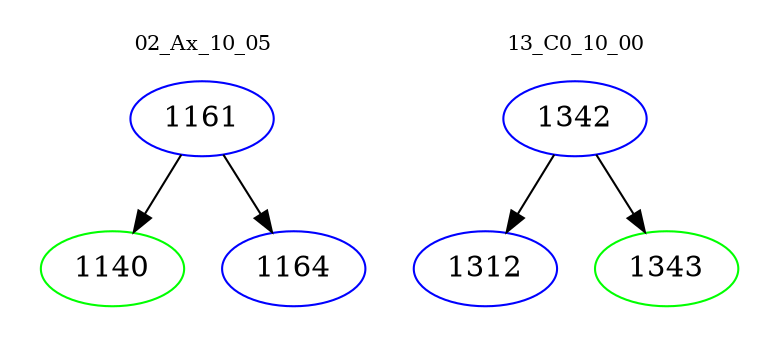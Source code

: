 digraph{
subgraph cluster_0 {
color = white
label = "02_Ax_10_05";
fontsize=10;
T0_1161 [label="1161", color="blue"]
T0_1161 -> T0_1140 [color="black"]
T0_1140 [label="1140", color="green"]
T0_1161 -> T0_1164 [color="black"]
T0_1164 [label="1164", color="blue"]
}
subgraph cluster_1 {
color = white
label = "13_C0_10_00";
fontsize=10;
T1_1342 [label="1342", color="blue"]
T1_1342 -> T1_1312 [color="black"]
T1_1312 [label="1312", color="blue"]
T1_1342 -> T1_1343 [color="black"]
T1_1343 [label="1343", color="green"]
}
}
